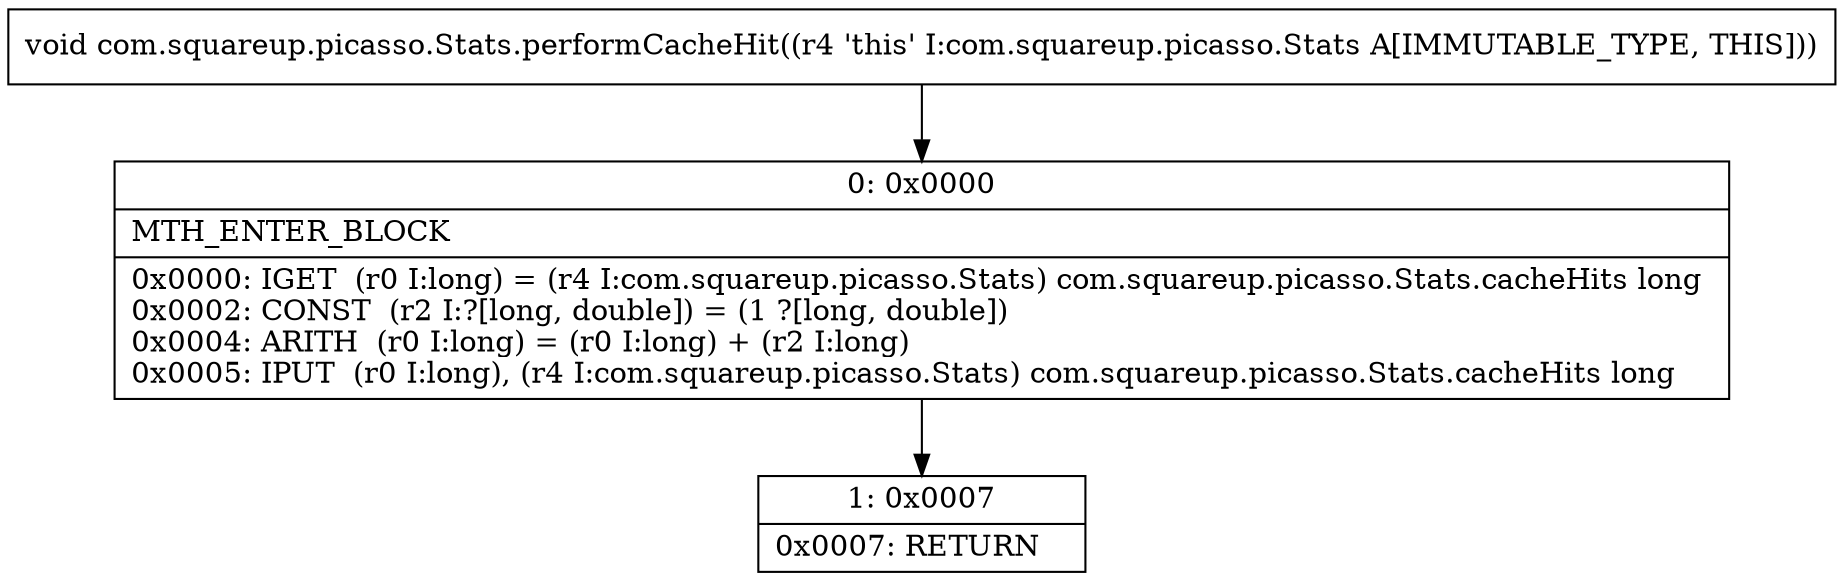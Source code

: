 digraph "CFG forcom.squareup.picasso.Stats.performCacheHit()V" {
Node_0 [shape=record,label="{0\:\ 0x0000|MTH_ENTER_BLOCK\l|0x0000: IGET  (r0 I:long) = (r4 I:com.squareup.picasso.Stats) com.squareup.picasso.Stats.cacheHits long \l0x0002: CONST  (r2 I:?[long, double]) = (1 ?[long, double]) \l0x0004: ARITH  (r0 I:long) = (r0 I:long) + (r2 I:long) \l0x0005: IPUT  (r0 I:long), (r4 I:com.squareup.picasso.Stats) com.squareup.picasso.Stats.cacheHits long \l}"];
Node_1 [shape=record,label="{1\:\ 0x0007|0x0007: RETURN   \l}"];
MethodNode[shape=record,label="{void com.squareup.picasso.Stats.performCacheHit((r4 'this' I:com.squareup.picasso.Stats A[IMMUTABLE_TYPE, THIS])) }"];
MethodNode -> Node_0;
Node_0 -> Node_1;
}

